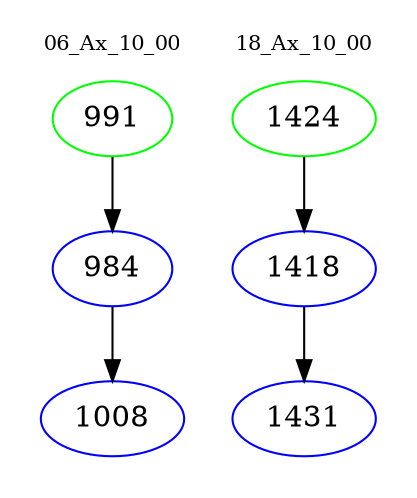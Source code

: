 digraph{
subgraph cluster_0 {
color = white
label = "06_Ax_10_00";
fontsize=10;
T0_991 [label="991", color="green"]
T0_991 -> T0_984 [color="black"]
T0_984 [label="984", color="blue"]
T0_984 -> T0_1008 [color="black"]
T0_1008 [label="1008", color="blue"]
}
subgraph cluster_1 {
color = white
label = "18_Ax_10_00";
fontsize=10;
T1_1424 [label="1424", color="green"]
T1_1424 -> T1_1418 [color="black"]
T1_1418 [label="1418", color="blue"]
T1_1418 -> T1_1431 [color="black"]
T1_1431 [label="1431", color="blue"]
}
}
